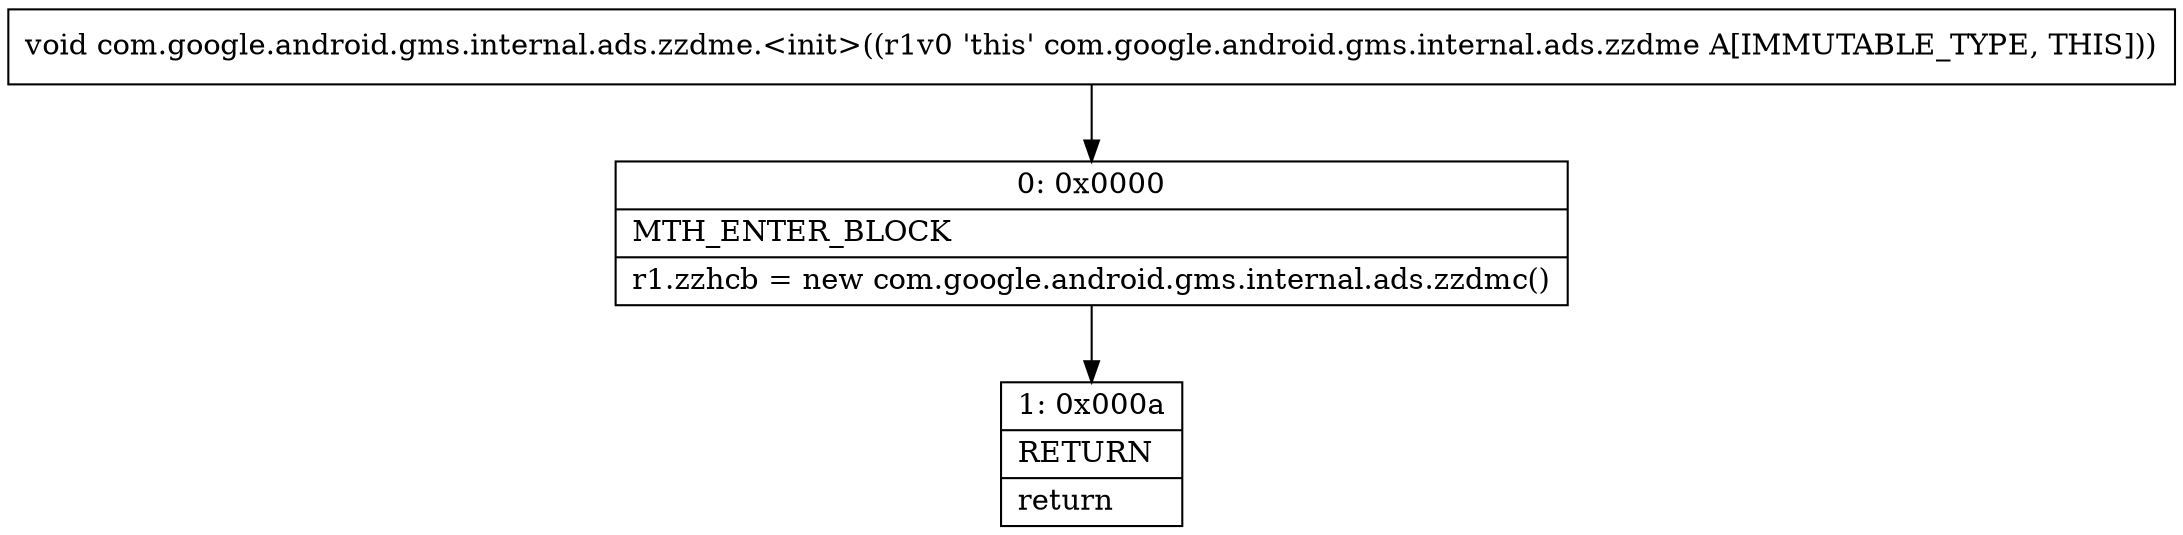 digraph "CFG forcom.google.android.gms.internal.ads.zzdme.\<init\>()V" {
Node_0 [shape=record,label="{0\:\ 0x0000|MTH_ENTER_BLOCK\l|r1.zzhcb = new com.google.android.gms.internal.ads.zzdmc()\l}"];
Node_1 [shape=record,label="{1\:\ 0x000a|RETURN\l|return\l}"];
MethodNode[shape=record,label="{void com.google.android.gms.internal.ads.zzdme.\<init\>((r1v0 'this' com.google.android.gms.internal.ads.zzdme A[IMMUTABLE_TYPE, THIS])) }"];
MethodNode -> Node_0;
Node_0 -> Node_1;
}

